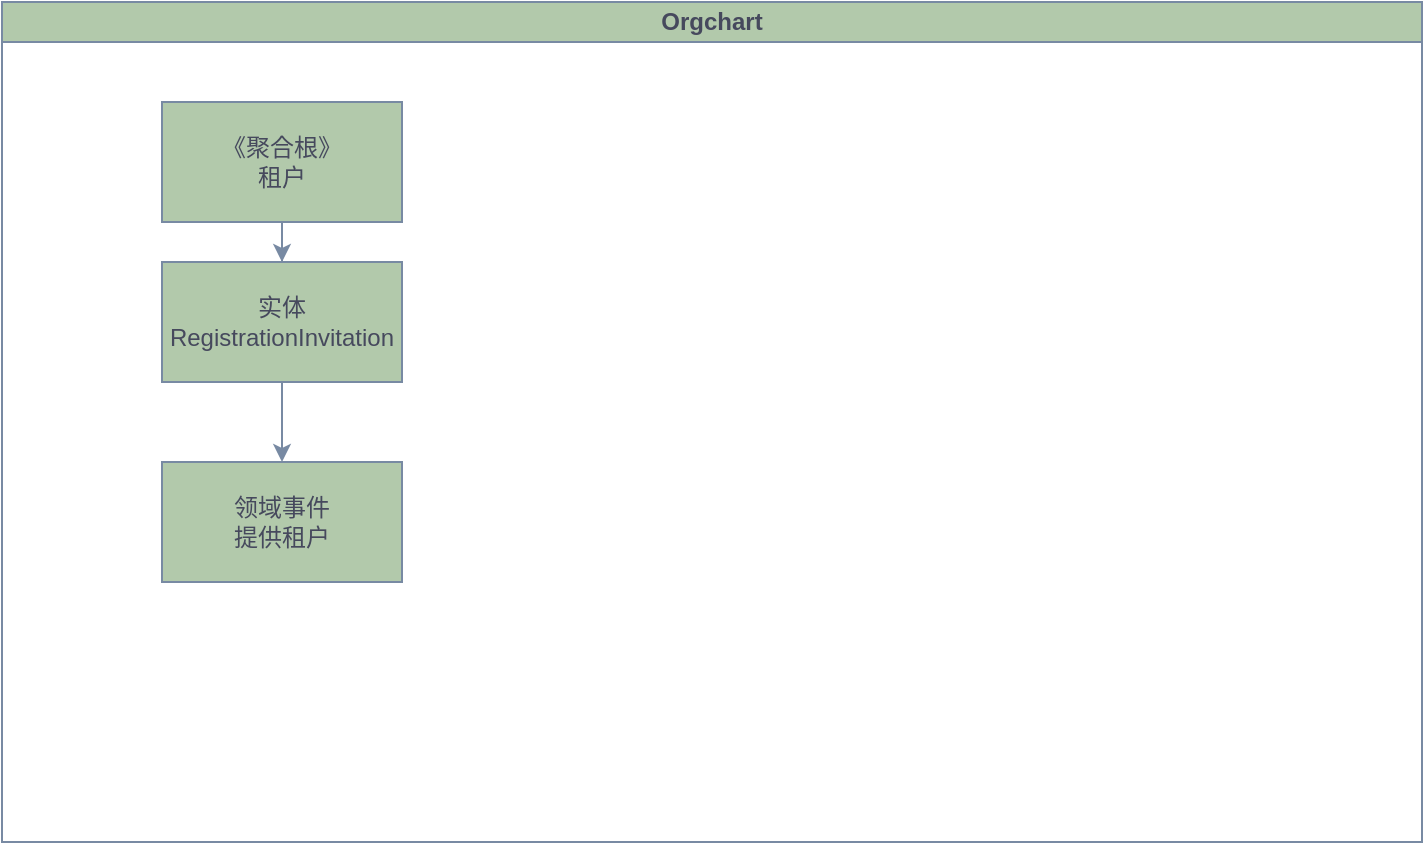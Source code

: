 <mxfile version="21.0.6" type="github">
  <diagram id="prtHgNgQTEPvFCAcTncT" name="Page-1">
    <mxGraphModel dx="1434" dy="762" grid="1" gridSize="10" guides="1" tooltips="1" connect="1" arrows="1" fold="1" page="1" pageScale="1" pageWidth="827" pageHeight="1169" math="0" shadow="0">
      <root>
        <mxCell id="0" />
        <mxCell id="1" parent="0" />
        <mxCell id="dNxyNK7c78bLwvsdeMH5-11" value="Orgchart" style="swimlane;startSize=20;horizontal=1;containerType=tree;glass=0;labelBackgroundColor=none;fillColor=#B2C9AB;strokeColor=#788AA3;fontColor=#46495D;whiteSpace=wrap;html=1;spacing=0;" parent="1" vertex="1">
          <mxGeometry x="40" y="100" width="710" height="420" as="geometry" />
        </mxCell>
        <mxCell id="DkA19bFUL9khj6VWluVE-1" value="《聚合根》&lt;br&gt;租户" style="rounded=0;whiteSpace=wrap;html=1;fillColor=#B2C9AB;strokeColor=#788AA3;align=center;labelBackgroundColor=none;fontColor=#46495D;" parent="dNxyNK7c78bLwvsdeMH5-11" vertex="1">
          <mxGeometry x="80" y="50" width="120" height="60" as="geometry" />
        </mxCell>
        <mxCell id="DkA19bFUL9khj6VWluVE-3" value="" style="edgeStyle=orthogonalEdgeStyle;rounded=0;orthogonalLoop=1;jettySize=auto;html=1;labelBackgroundColor=none;strokeColor=#788AA3;fontColor=default;" parent="dNxyNK7c78bLwvsdeMH5-11" source="DkA19bFUL9khj6VWluVE-1" target="DkA19bFUL9khj6VWluVE-4" edge="1">
          <mxGeometry relative="1" as="geometry" />
        </mxCell>
        <mxCell id="DkA19bFUL9khj6VWluVE-4" value="实体&lt;br&gt;RegistrationInvitation" style="rounded=0;whiteSpace=wrap;html=1;labelBackgroundColor=none;fillColor=#B2C9AB;strokeColor=#788AA3;fontColor=#46495D;" parent="dNxyNK7c78bLwvsdeMH5-11" vertex="1">
          <mxGeometry x="80" y="130" width="120" height="60" as="geometry" />
        </mxCell>
        <mxCell id="DkA19bFUL9khj6VWluVE-5" value="" style="edgeStyle=orthogonalEdgeStyle;rounded=0;orthogonalLoop=1;jettySize=auto;html=1;labelBackgroundColor=none;strokeColor=#788AA3;fontColor=default;" parent="dNxyNK7c78bLwvsdeMH5-11" source="DkA19bFUL9khj6VWluVE-4" target="DkA19bFUL9khj6VWluVE-6" edge="1">
          <mxGeometry relative="1" as="geometry">
            <mxPoint x="210" y="190" as="sourcePoint" />
          </mxGeometry>
        </mxCell>
        <mxCell id="DkA19bFUL9khj6VWluVE-6" value="领域事件&lt;br&gt;提供租户" style="rounded=0;whiteSpace=wrap;html=1;labelBackgroundColor=none;fillColor=#B2C9AB;strokeColor=#788AA3;fontColor=#46495D;" parent="dNxyNK7c78bLwvsdeMH5-11" vertex="1">
          <mxGeometry x="80" y="230" width="120" height="60" as="geometry" />
        </mxCell>
      </root>
    </mxGraphModel>
  </diagram>
</mxfile>

